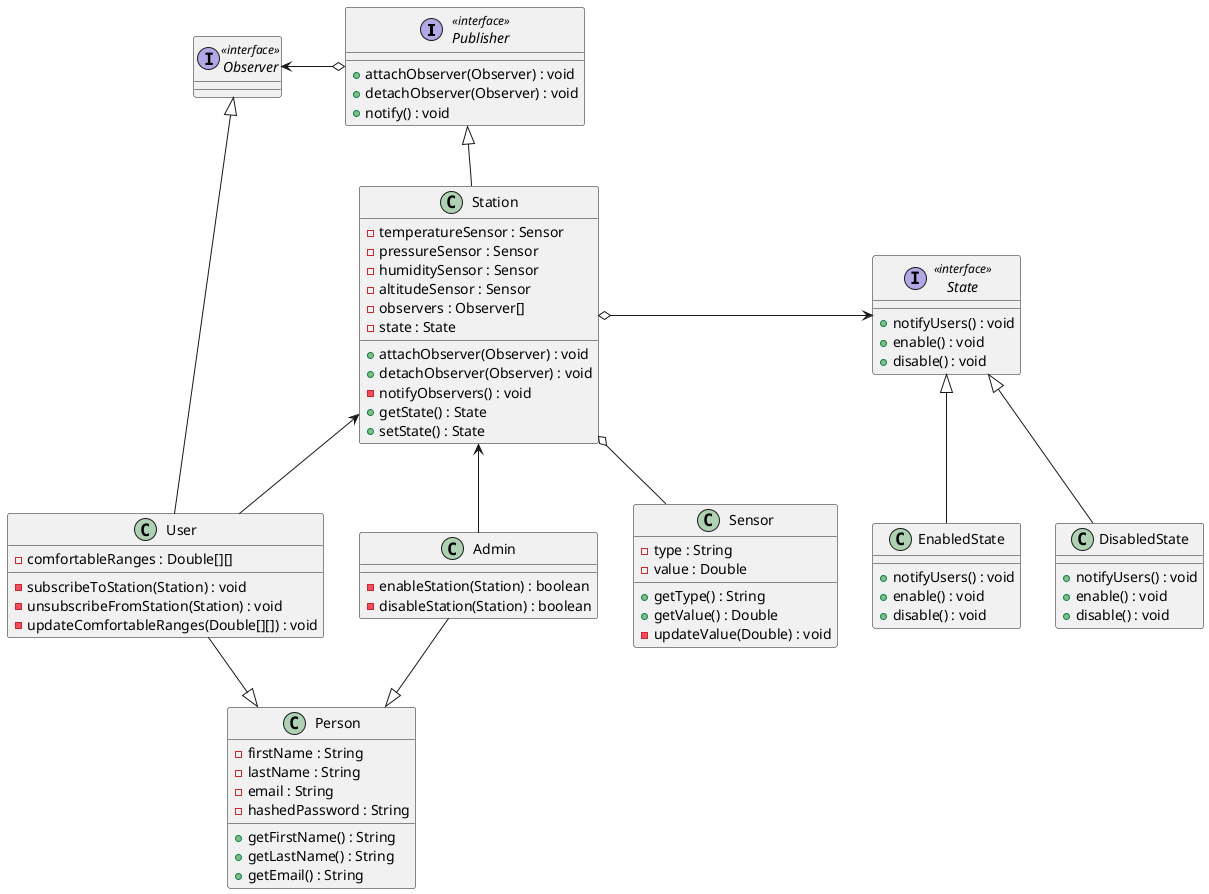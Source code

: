 @startuml


interface Publisher <<interface>> {
    +attachObserver(Observer) : void
    +detachObserver(Observer) : void
    +notify() : void
}

interface Observer <<interface>> {
}

class Person {
    -firstName : String
    -lastName : String
    -email : String
    -hashedPassword : String
    +getFirstName() : String
    +getLastName() : String
    +getEmail() : String
}

class User {
    -comfortableRanges : Double[][]
    -subscribeToStation(Station) : void
    -unsubscribeFromStation(Station) : void
    -updateComfortableRanges(Double[][]) : void
}

class Admin {
    -enableStation(Station) : boolean
    -disableStation(Station) : boolean
}

class Sensor {
    -type : String
    -value : Double
    +getType() : String
    +getValue() : Double
    -updateValue(Double) : void
}

class Station {
    -temperatureSensor : Sensor
    -pressureSensor : Sensor
    -humiditySensor : Sensor
    -altitudeSensor : Sensor
    -observers : Observer[]
    -state : State
    +attachObserver(Observer) : void
    +detachObserver(Observer) : void
    -notifyObservers() : void
    +getState() : State
    +setState() : State
}

interface State <<interface>> {
    +notifyUsers() : void
    +enable() : void
    +disable() : void
}

class EnabledState {
    +notifyUsers() : void
    +enable() : void
    +disable() : void
}

class DisabledState {
    +notifyUsers() : void
    +enable() : void
    +disable() : void
}

User --|> Person
Admin --|> Person

Station o-- Sensor

Publisher <|-- Station
Observer <|--- User

Observer <-o Publisher

Station <-- User
Station <-- Admin

State <|-- EnabledState
State <|-- DisabledState

Station o-> State

@enduml